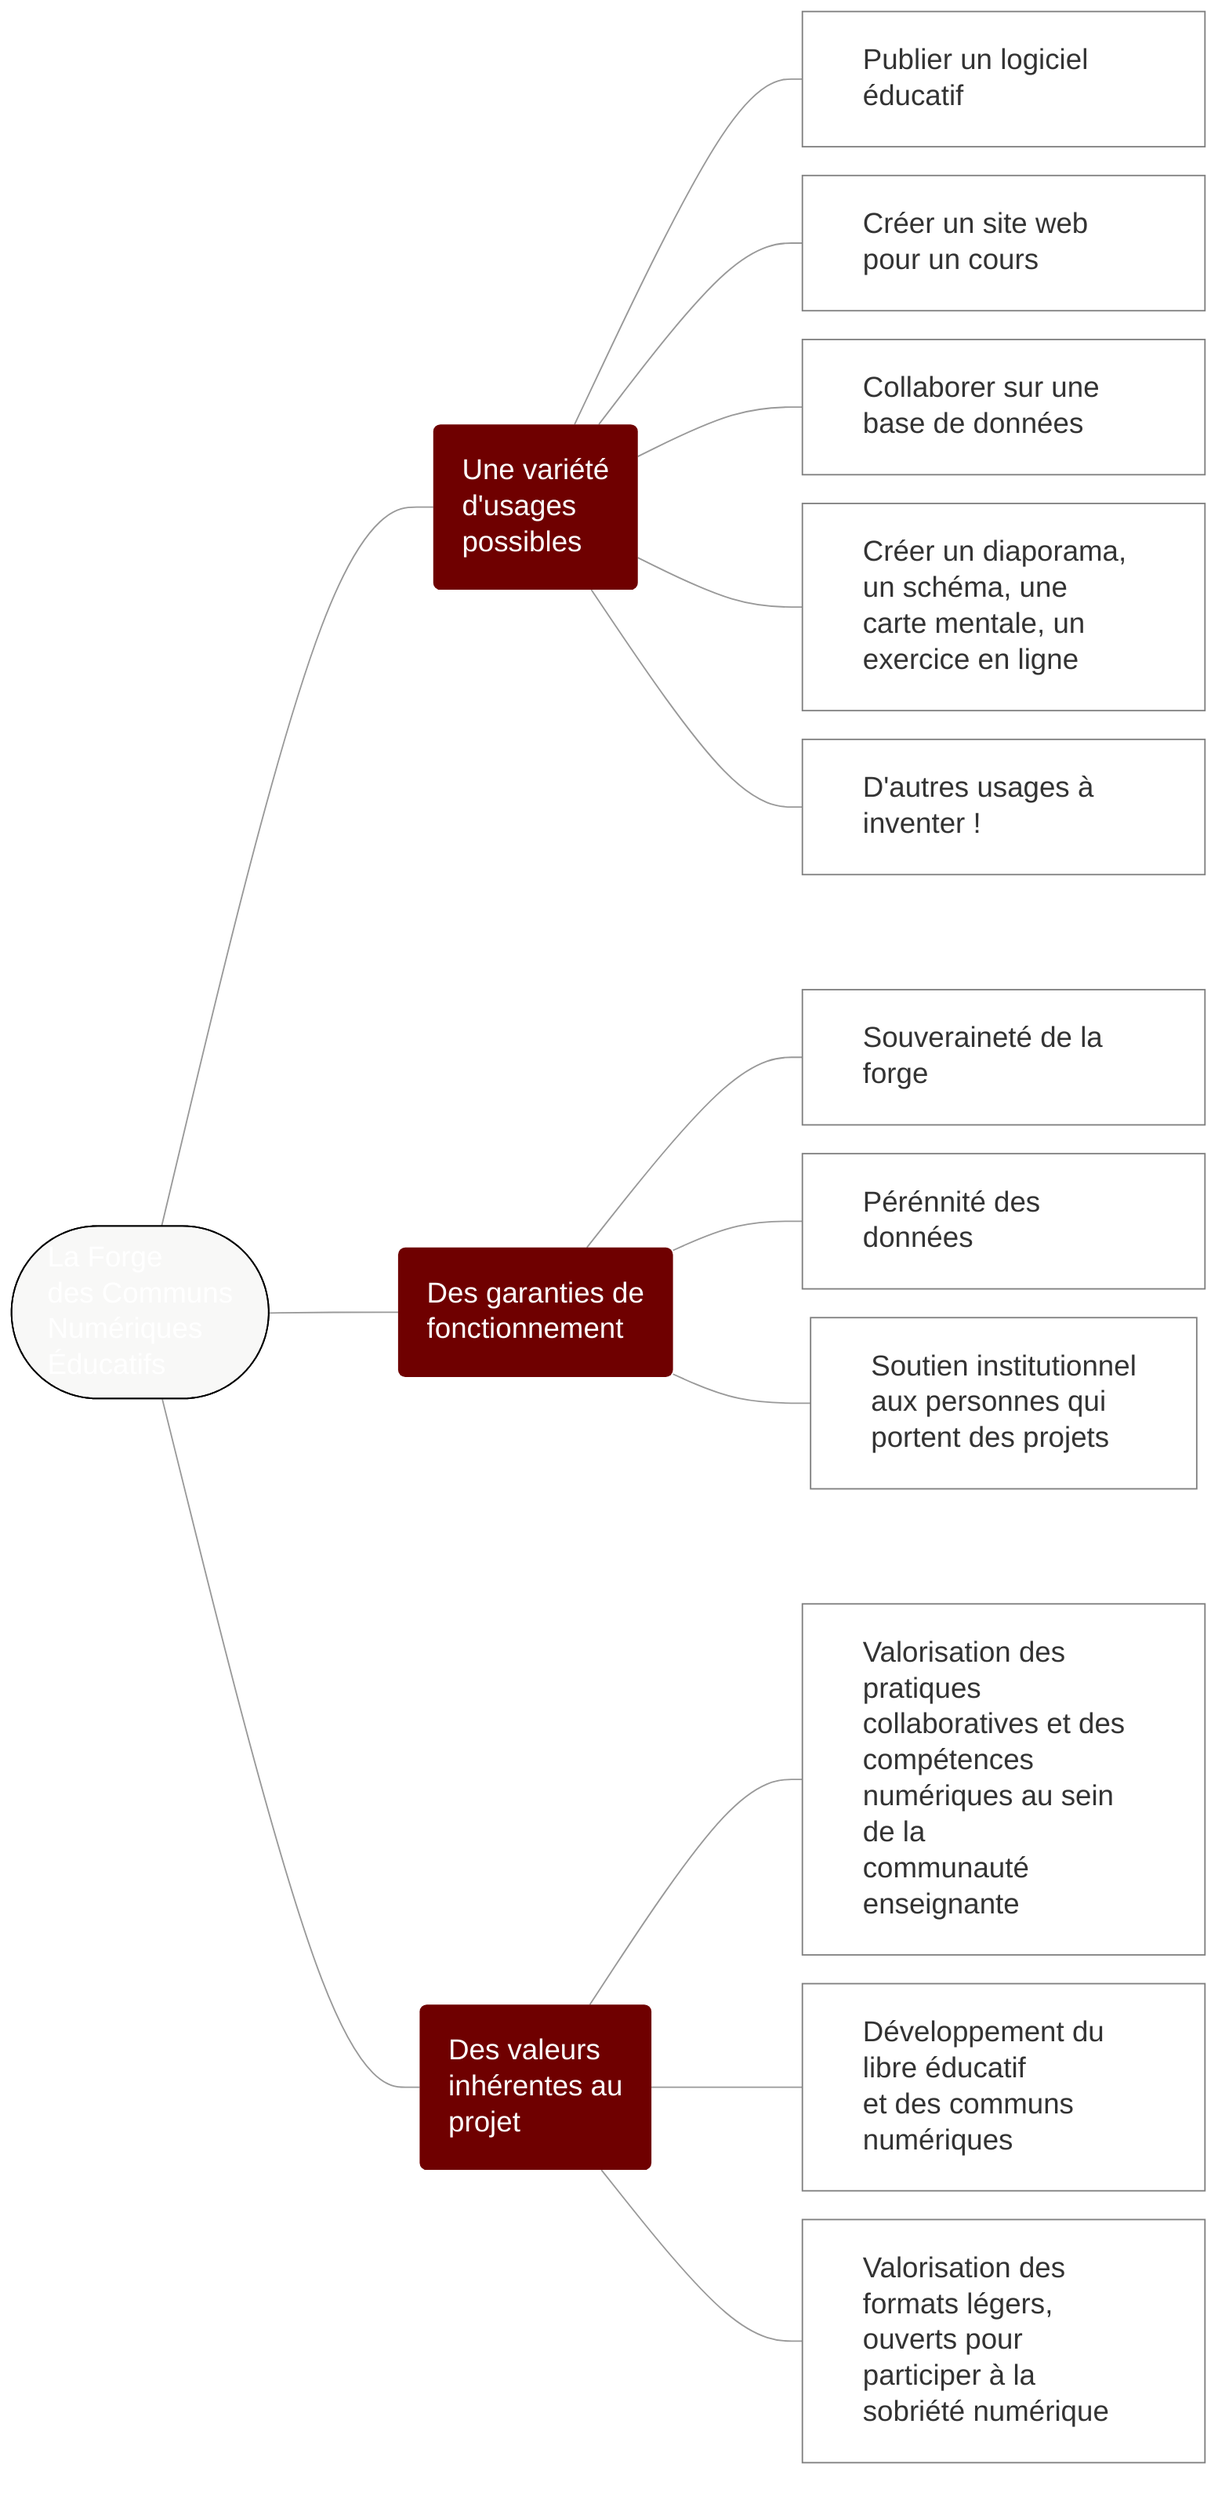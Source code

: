 %%{init{"theme":"base","themeCSS":"* {line-height:1.25em!important; font-size:20px; text-align:left!important;} g[id*=\"A\"] span {font-size:1.01em; color:white; display:block; text-align:center!important} g[id*=\"A\"] rect {fill:black}  g[id*=\"V\"] * {} g[id*=\"B\"] span {font-size:0.9em; color:white; display:block; text-align:center!important} g[id*=\"B\"] rect {fill:#6f0000; stroke:transparent} g[id*=\"C\"] rect {fill:white; stroke:grey} g[id*=\"C\"] span {font-size:0.75em; display:block; text-align:center!important; padding:2px} g[id*=\"D\"] span, g[id*=\"E\"] span {font-size:0.7em; display:block;} g[id*=\"D\"] rect, g[id*=\"E\"] rect {stroke:transparent!important; fill:transparent}.edge-thickness-normal{stroke-width:1px; stroke:#999;} .edge-thickness-thick{stroke-width:1px!important;} .edge-pattern-dotted{stroke:transparent}","themeVariables":{"secondaryColor":"white","primaryColor":"hsl(60,9%,97%)","primaryBorderColor":"black"},"flowchart":{"htmlLabels":true,"padding":20,"rankSpacing":90,"nodeSpacing":20}} }%%
flowchart LR
A1(["La Forge
des Communs
Numériques
Éducatifs"])

B1("Une variété
d'usages
possibles")
B2("Des garanties de
fonctionnement")
B3("Des valeurs
inhérentes au
projet")

C1a["Publier un logiciel éducatif"]
C1b["Créer un site web pour un cours"]
C1c["Collaborer sur une base de données"]
C1d["Créer un diaporama, un schéma, une
carte mentale, un exercice en ligne"]
C1e["D'autres usages à inventer !"]

C2a["Souveraineté de la forge"]
C2b["Pérénnité des données"]
C2c["Soutien institutionnel
aux personnes qui
portent des projets"]
C3a["Valorisation des pratiques
collaboratives et des compétences
numériques au sein de la
communauté enseignante"]
C3b["Développement du libre éducatif
et des communs numériques"]
C3c["Valorisation des formats légers,
ouverts pour participer à la
sobriété numérique"]

E1[" "]
E2[" "]


A1 === B1 & B2 & B3

B1 --- C1a & C1b & C1c & C1d & C1e
B1 -.- E1
B2 --- C2a & C2b & C2c
B2 -.- E2
B3 --- C3a & C3b & C3c